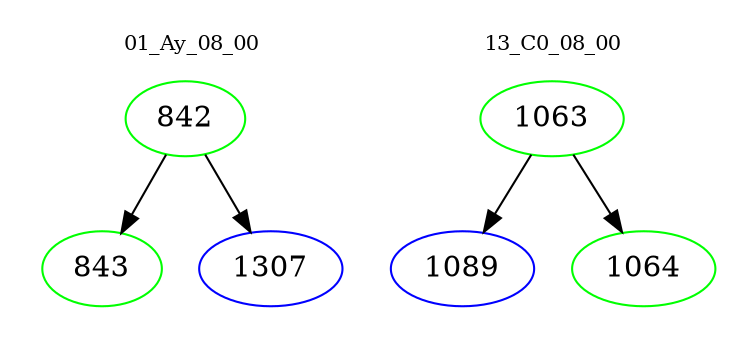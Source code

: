 digraph{
subgraph cluster_0 {
color = white
label = "01_Ay_08_00";
fontsize=10;
T0_842 [label="842", color="green"]
T0_842 -> T0_843 [color="black"]
T0_843 [label="843", color="green"]
T0_842 -> T0_1307 [color="black"]
T0_1307 [label="1307", color="blue"]
}
subgraph cluster_1 {
color = white
label = "13_C0_08_00";
fontsize=10;
T1_1063 [label="1063", color="green"]
T1_1063 -> T1_1089 [color="black"]
T1_1089 [label="1089", color="blue"]
T1_1063 -> T1_1064 [color="black"]
T1_1064 [label="1064", color="green"]
}
}
